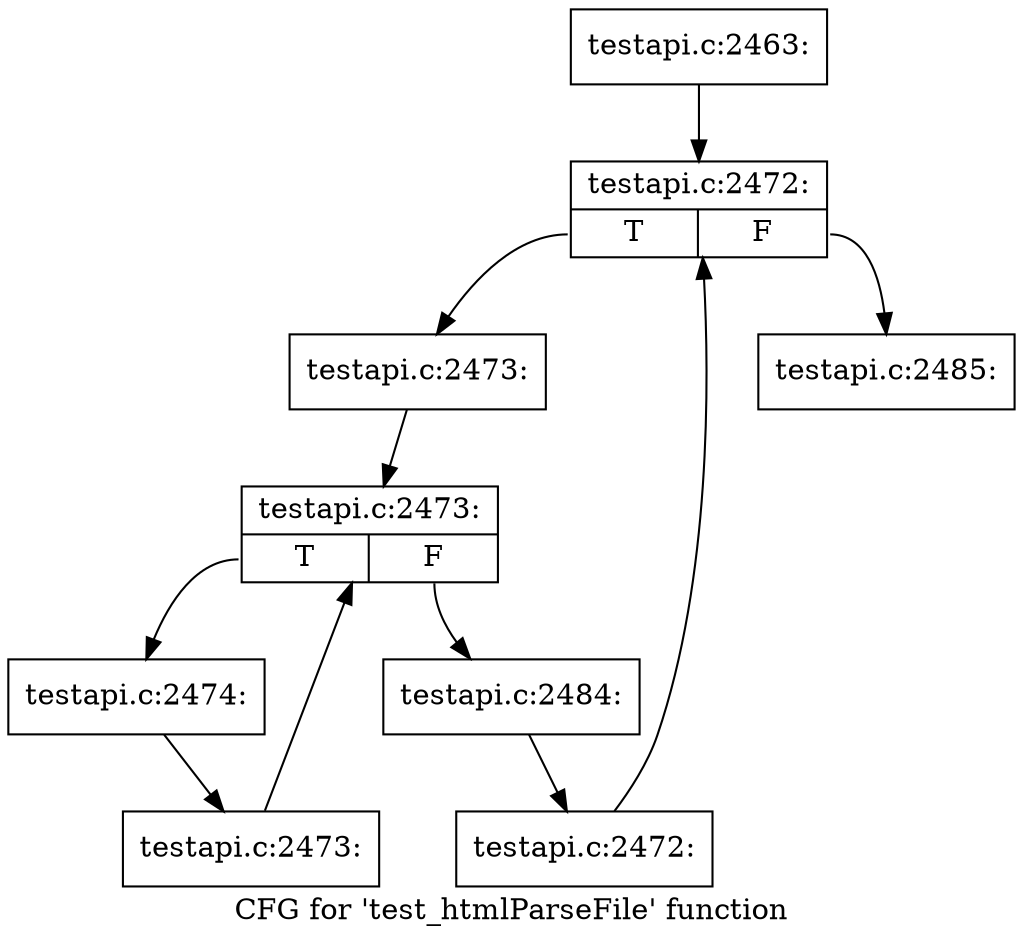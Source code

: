 digraph "CFG for 'test_htmlParseFile' function" {
	label="CFG for 'test_htmlParseFile' function";

	Node0x414d220 [shape=record,label="{testapi.c:2463:}"];
	Node0x414d220 -> Node0x4152060;
	Node0x4152060 [shape=record,label="{testapi.c:2472:|{<s0>T|<s1>F}}"];
	Node0x4152060:s0 -> Node0x4152340;
	Node0x4152060:s1 -> Node0x4151ec0;
	Node0x4152340 [shape=record,label="{testapi.c:2473:}"];
	Node0x4152340 -> Node0x4152730;
	Node0x4152730 [shape=record,label="{testapi.c:2473:|{<s0>T|<s1>F}}"];
	Node0x4152730:s0 -> Node0x41529b0;
	Node0x4152730:s1 -> Node0x4152610;
	Node0x41529b0 [shape=record,label="{testapi.c:2474:}"];
	Node0x41529b0 -> Node0x4152920;
	Node0x4152920 [shape=record,label="{testapi.c:2473:}"];
	Node0x4152920 -> Node0x4152730;
	Node0x4152610 [shape=record,label="{testapi.c:2484:}"];
	Node0x4152610 -> Node0x41522b0;
	Node0x41522b0 [shape=record,label="{testapi.c:2472:}"];
	Node0x41522b0 -> Node0x4152060;
	Node0x4151ec0 [shape=record,label="{testapi.c:2485:}"];
}
